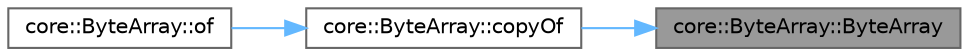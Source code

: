 digraph "core::ByteArray::ByteArray"
{
 // INTERACTIVE_SVG=YES
 // LATEX_PDF_SIZE
  bgcolor="transparent";
  edge [fontname=Helvetica,fontsize=10,labelfontname=Helvetica,labelfontsize=10];
  node [fontname=Helvetica,fontsize=10,shape=box,height=0.2,width=0.4];
  rankdir="RL";
  Node1 [id="Node000001",label="core::ByteArray::ByteArray",height=0.2,width=0.4,color="gray40", fillcolor="grey60", style="filled", fontcolor="black",tooltip="Construct new ByteArray instance able to contains the given number of values."];
  Node1 -> Node2 [id="edge1_Node000001_Node000002",dir="back",color="steelblue1",style="solid",tooltip=" "];
  Node2 [id="Node000002",label="core::ByteArray::copyOf",height=0.2,width=0.4,color="grey40", fillcolor="white", style="filled",URL="$df/d98/a00107.html#a749e3c1c65213bc63a0d377d9d10412d",tooltip="Obtain newly created ByteArray instance with primitive byte array, such as int8_t[],..."];
  Node2 -> Node3 [id="edge2_Node000002_Node000003",dir="back",color="steelblue1",style="solid",tooltip=" "];
  Node3 [id="Node000003",label="core::ByteArray::of",height=0.2,width=0.4,color="grey40", fillcolor="white", style="filled",URL="$df/d98/a00107.html#a9be0a7aa87879068c57af64cf41bec76",tooltip="Obtain newly created ByteArray instance with given bytes values or code points."];
}
